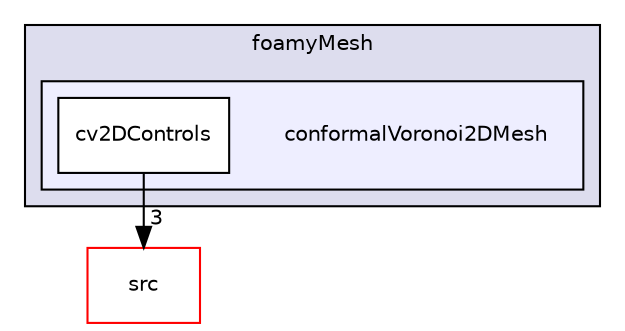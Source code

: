 digraph "applications/utilities/mesh/generation/foamyMesh/conformalVoronoi2DMesh" {
  bgcolor=transparent;
  compound=true
  node [ fontsize="10", fontname="Helvetica"];
  edge [ labelfontsize="10", labelfontname="Helvetica"];
  subgraph clusterdir_525b031d9ecda2adbb84a631566a9480 {
    graph [ bgcolor="#ddddee", pencolor="black", label="foamyMesh" fontname="Helvetica", fontsize="10", URL="dir_525b031d9ecda2adbb84a631566a9480.html"]
  subgraph clusterdir_8fc3c4d9e6c915109a88d5893f6b8ae4 {
    graph [ bgcolor="#eeeeff", pencolor="black", label="" URL="dir_8fc3c4d9e6c915109a88d5893f6b8ae4.html"];
    dir_8fc3c4d9e6c915109a88d5893f6b8ae4 [shape=plaintext label="conformalVoronoi2DMesh"];
    dir_62da0babdf0f2cdc8aeca65124049013 [shape=box label="cv2DControls" color="black" fillcolor="white" style="filled" URL="dir_62da0babdf0f2cdc8aeca65124049013.html"];
  }
  }
  dir_68267d1309a1af8e8297ef4c3efbcdba [shape=box label="src" color="red" URL="dir_68267d1309a1af8e8297ef4c3efbcdba.html"];
  dir_62da0babdf0f2cdc8aeca65124049013->dir_68267d1309a1af8e8297ef4c3efbcdba [headlabel="3", labeldistance=1.5 headhref="dir_000510_000736.html"];
}
